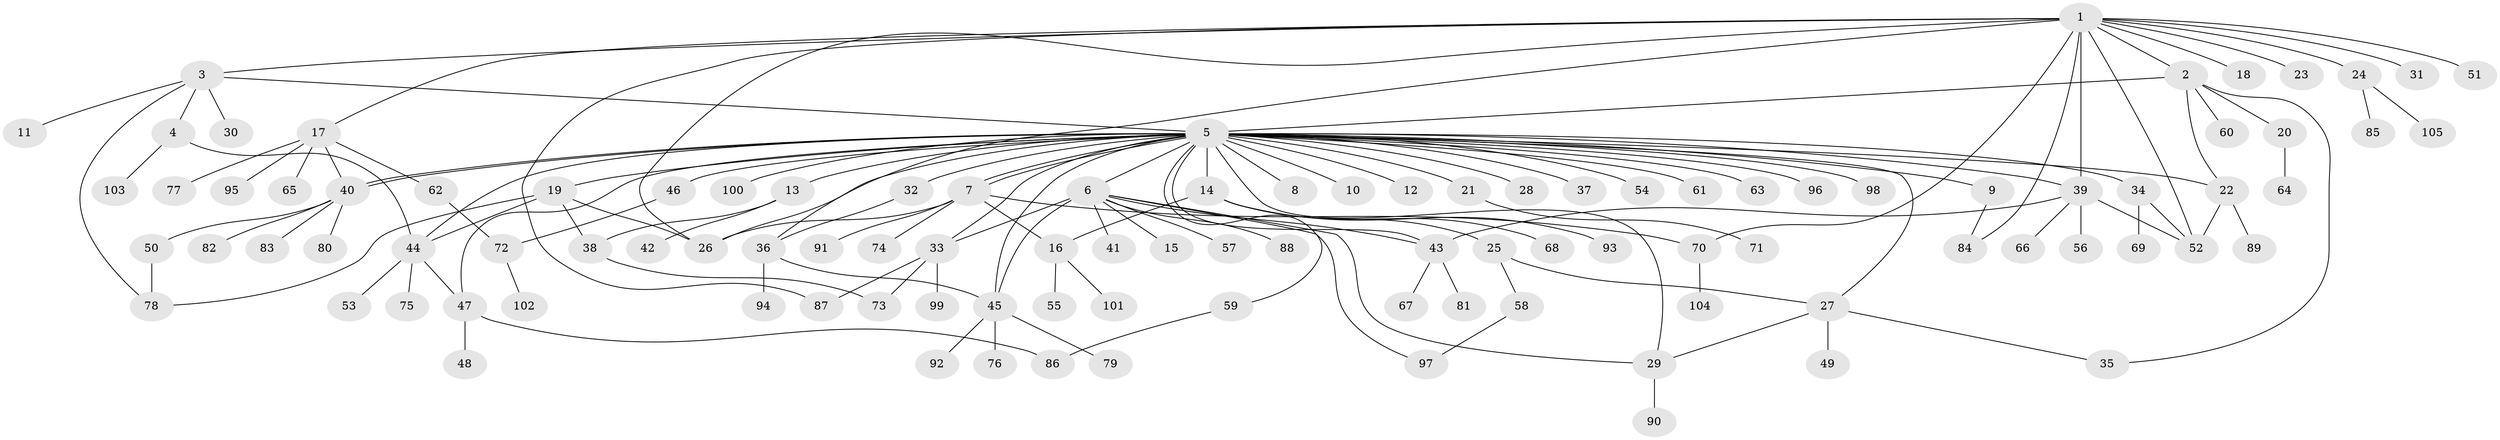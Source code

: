 // coarse degree distribution, {16: 0.023809523809523808, 3: 0.16666666666666666, 5: 0.07142857142857142, 28: 0.023809523809523808, 6: 0.023809523809523808, 1: 0.5238095238095238, 2: 0.09523809523809523, 4: 0.07142857142857142}
// Generated by graph-tools (version 1.1) at 2025/18/03/04/25 18:18:08]
// undirected, 105 vertices, 140 edges
graph export_dot {
graph [start="1"]
  node [color=gray90,style=filled];
  1;
  2;
  3;
  4;
  5;
  6;
  7;
  8;
  9;
  10;
  11;
  12;
  13;
  14;
  15;
  16;
  17;
  18;
  19;
  20;
  21;
  22;
  23;
  24;
  25;
  26;
  27;
  28;
  29;
  30;
  31;
  32;
  33;
  34;
  35;
  36;
  37;
  38;
  39;
  40;
  41;
  42;
  43;
  44;
  45;
  46;
  47;
  48;
  49;
  50;
  51;
  52;
  53;
  54;
  55;
  56;
  57;
  58;
  59;
  60;
  61;
  62;
  63;
  64;
  65;
  66;
  67;
  68;
  69;
  70;
  71;
  72;
  73;
  74;
  75;
  76;
  77;
  78;
  79;
  80;
  81;
  82;
  83;
  84;
  85;
  86;
  87;
  88;
  89;
  90;
  91;
  92;
  93;
  94;
  95;
  96;
  97;
  98;
  99;
  100;
  101;
  102;
  103;
  104;
  105;
  1 -- 2;
  1 -- 3;
  1 -- 17;
  1 -- 18;
  1 -- 23;
  1 -- 24;
  1 -- 26;
  1 -- 31;
  1 -- 36;
  1 -- 39;
  1 -- 51;
  1 -- 52;
  1 -- 70;
  1 -- 84;
  1 -- 87;
  2 -- 5;
  2 -- 20;
  2 -- 22;
  2 -- 35;
  2 -- 60;
  3 -- 4;
  3 -- 5;
  3 -- 11;
  3 -- 30;
  3 -- 78;
  4 -- 44;
  4 -- 103;
  5 -- 6;
  5 -- 7;
  5 -- 7;
  5 -- 8;
  5 -- 9;
  5 -- 10;
  5 -- 12;
  5 -- 13;
  5 -- 14;
  5 -- 19;
  5 -- 21;
  5 -- 22;
  5 -- 26;
  5 -- 27;
  5 -- 28;
  5 -- 29;
  5 -- 32;
  5 -- 33;
  5 -- 34;
  5 -- 37;
  5 -- 39;
  5 -- 40;
  5 -- 40;
  5 -- 43;
  5 -- 44;
  5 -- 45;
  5 -- 46;
  5 -- 47;
  5 -- 54;
  5 -- 59;
  5 -- 61;
  5 -- 63;
  5 -- 96;
  5 -- 98;
  5 -- 100;
  6 -- 15;
  6 -- 29;
  6 -- 33;
  6 -- 41;
  6 -- 43;
  6 -- 45;
  6 -- 57;
  6 -- 88;
  6 -- 97;
  7 -- 16;
  7 -- 26;
  7 -- 70;
  7 -- 74;
  7 -- 91;
  9 -- 84;
  13 -- 38;
  13 -- 42;
  14 -- 16;
  14 -- 25;
  14 -- 68;
  14 -- 93;
  16 -- 55;
  16 -- 101;
  17 -- 40;
  17 -- 62;
  17 -- 65;
  17 -- 77;
  17 -- 95;
  19 -- 26;
  19 -- 38;
  19 -- 44;
  19 -- 78;
  20 -- 64;
  21 -- 71;
  22 -- 52;
  22 -- 89;
  24 -- 85;
  24 -- 105;
  25 -- 27;
  25 -- 58;
  27 -- 29;
  27 -- 35;
  27 -- 49;
  29 -- 90;
  32 -- 36;
  33 -- 73;
  33 -- 87;
  33 -- 99;
  34 -- 52;
  34 -- 69;
  36 -- 45;
  36 -- 94;
  38 -- 73;
  39 -- 43;
  39 -- 52;
  39 -- 56;
  39 -- 66;
  40 -- 50;
  40 -- 80;
  40 -- 82;
  40 -- 83;
  43 -- 67;
  43 -- 81;
  44 -- 47;
  44 -- 53;
  44 -- 75;
  45 -- 76;
  45 -- 79;
  45 -- 92;
  46 -- 72;
  47 -- 48;
  47 -- 86;
  50 -- 78;
  58 -- 97;
  59 -- 86;
  62 -- 72;
  70 -- 104;
  72 -- 102;
}
